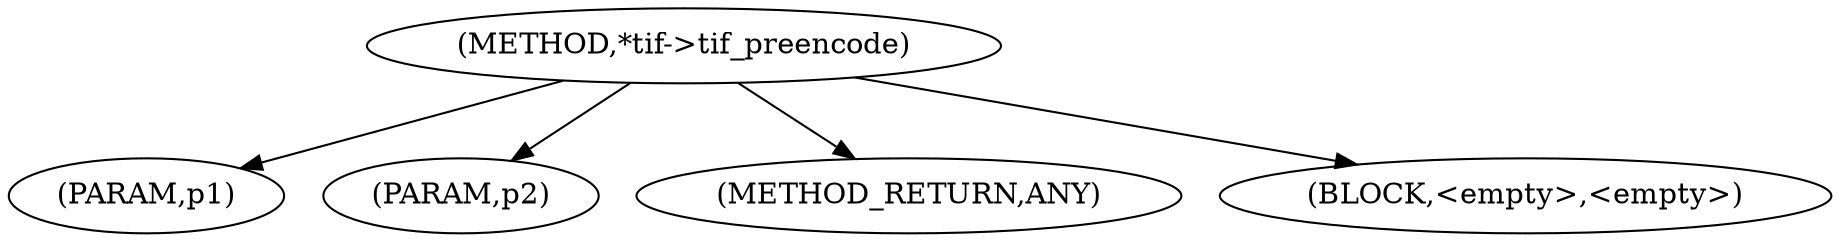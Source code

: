 digraph "*tif-&gt;tif_preencode" {  
"100355" [label = <(METHOD,*tif-&gt;tif_preencode)> ]
"100356" [label = <(PARAM,p1)> ]
"100357" [label = <(PARAM,p2)> ]
"100358" [label = <(METHOD_RETURN,ANY)> ]
"100359" [label = <(BLOCK,&lt;empty&gt;,&lt;empty&gt;)> ]
  "100355" -> "100358" 
  "100355" -> "100356" 
  "100355" -> "100359" 
  "100355" -> "100357" 
}
